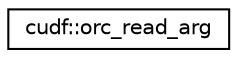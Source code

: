 digraph "Graphical Class Hierarchy"
{
  edge [fontname="Helvetica",fontsize="10",labelfontname="Helvetica",labelfontsize="10"];
  node [fontname="Helvetica",fontsize="10",shape=record];
  rankdir="LR";
  Node0 [label="cudf::orc_read_arg",height=0.2,width=0.4,color="black", fillcolor="white", style="filled",URL="$structcudf_1_1orc__read__arg.html",tooltip="Input arguments to the read_orc interface "];
}
